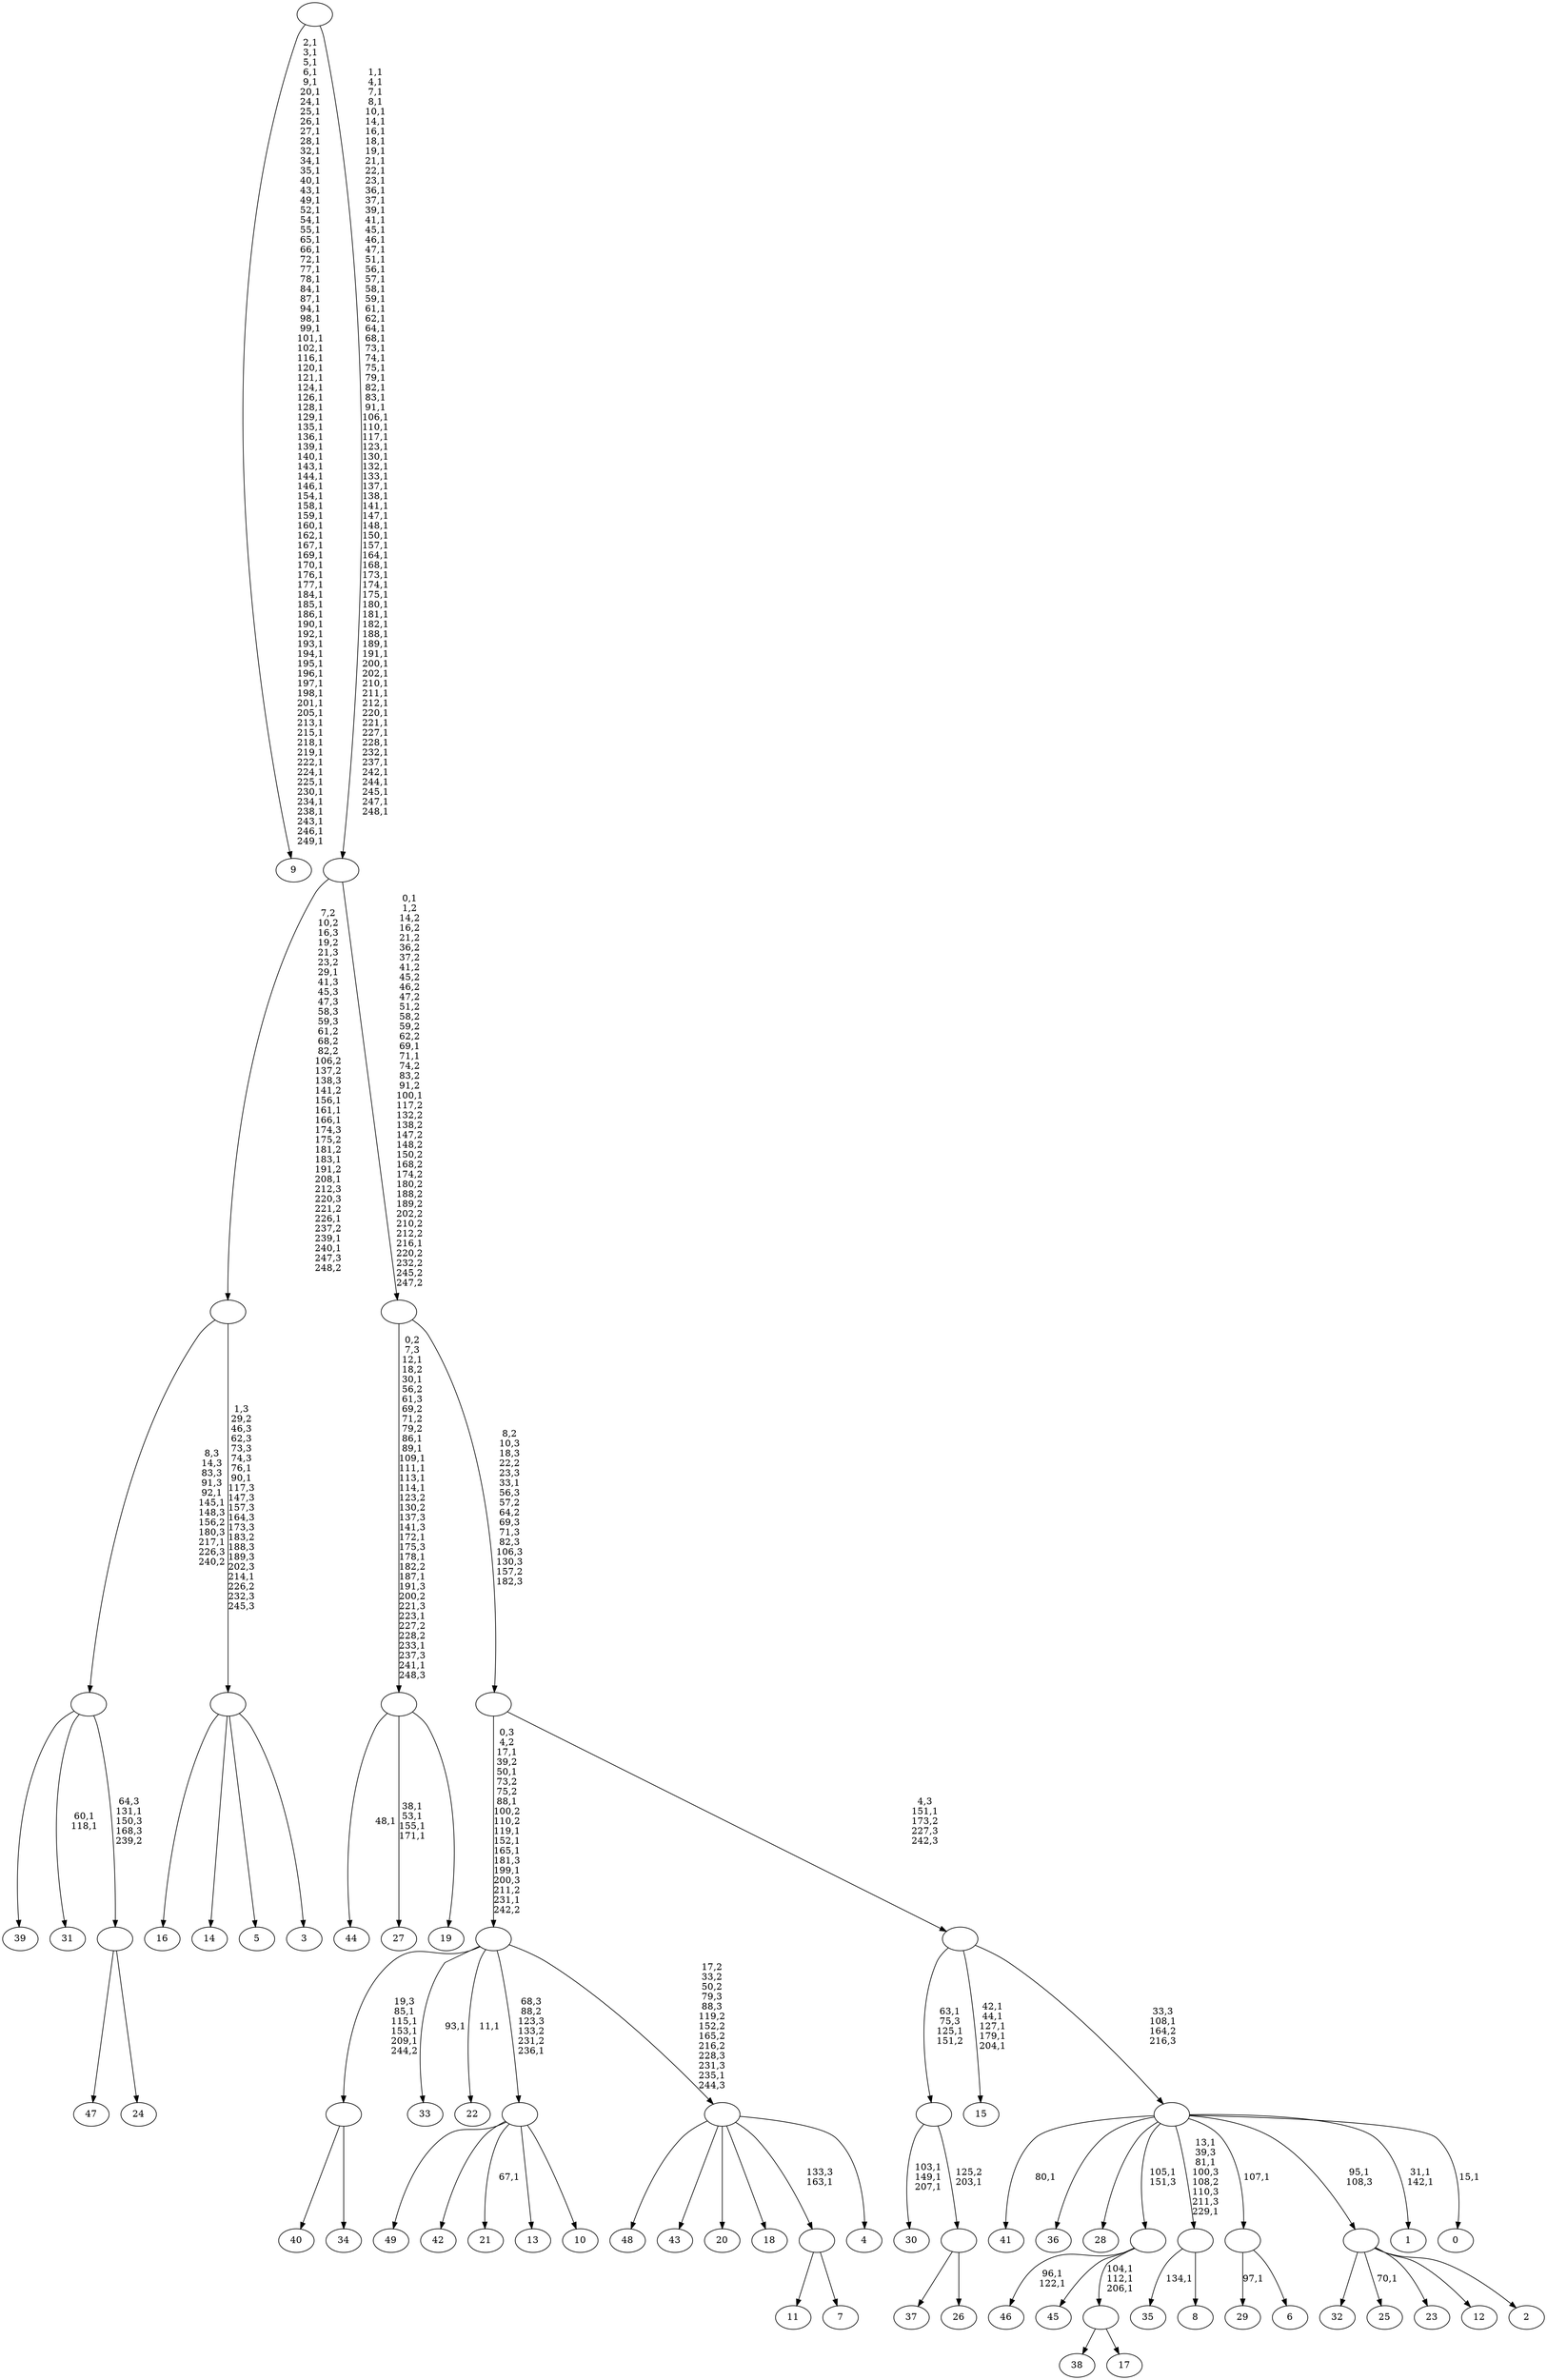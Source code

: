 digraph T {
	300 [label="49"]
	299 [label="48"]
	298 [label="47"]
	297 [label="46"]
	294 [label="45"]
	293 [label="44"]
	291 [label="43"]
	290 [label="42"]
	289 [label="41"]
	287 [label="40"]
	286 [label="39"]
	285 [label="38"]
	284 [label="37"]
	283 [label="36"]
	282 [label="35"]
	280 [label="34"]
	279 [label=""]
	275 [label="33"]
	273 [label="32"]
	272 [label="31"]
	269 [label="30"]
	265 [label="29"]
	263 [label="28"]
	262 [label="27"]
	257 [label="26"]
	256 [label=""]
	255 [label=""]
	253 [label="25"]
	251 [label="24"]
	250 [label=""]
	249 [label=""]
	246 [label="23"]
	245 [label="22"]
	243 [label="21"]
	241 [label="20"]
	240 [label="19"]
	239 [label=""]
	225 [label="18"]
	224 [label="17"]
	223 [label=""]
	220 [label=""]
	219 [label="16"]
	218 [label="15"]
	212 [label="14"]
	211 [label="13"]
	210 [label="12"]
	209 [label="11"]
	208 [label="10"]
	207 [label=""]
	206 [label="9"]
	123 [label="8"]
	122 [label=""]
	119 [label="7"]
	118 [label=""]
	117 [label="6"]
	116 [label=""]
	115 [label="5"]
	114 [label="4"]
	113 [label=""]
	112 [label=""]
	104 [label="3"]
	103 [label=""]
	100 [label=""]
	91 [label="2"]
	90 [label=""]
	89 [label="1"]
	86 [label="0"]
	84 [label=""]
	83 [label=""]
	82 [label=""]
	81 [label=""]
	76 [label=""]
	0 [label=""]
	279 -> 287 [label=""]
	279 -> 280 [label=""]
	256 -> 284 [label=""]
	256 -> 257 [label=""]
	255 -> 269 [label="103,1\n149,1\n207,1"]
	255 -> 256 [label="125,2\n203,1"]
	250 -> 298 [label=""]
	250 -> 251 [label=""]
	249 -> 272 [label="60,1\n118,1"]
	249 -> 286 [label=""]
	249 -> 250 [label="64,3\n131,1\n150,3\n168,3\n239,2"]
	239 -> 262 [label="38,1\n53,1\n155,1\n171,1"]
	239 -> 293 [label="48,1"]
	239 -> 240 [label=""]
	223 -> 285 [label=""]
	223 -> 224 [label=""]
	220 -> 223 [label="104,1\n112,1\n206,1"]
	220 -> 297 [label="96,1\n122,1"]
	220 -> 294 [label=""]
	207 -> 243 [label="67,1"]
	207 -> 300 [label=""]
	207 -> 290 [label=""]
	207 -> 211 [label=""]
	207 -> 208 [label=""]
	122 -> 282 [label="134,1"]
	122 -> 123 [label=""]
	118 -> 209 [label=""]
	118 -> 119 [label=""]
	116 -> 265 [label="97,1"]
	116 -> 117 [label=""]
	113 -> 299 [label=""]
	113 -> 291 [label=""]
	113 -> 241 [label=""]
	113 -> 225 [label=""]
	113 -> 118 [label="133,3\n163,1"]
	113 -> 114 [label=""]
	112 -> 245 [label="11,1"]
	112 -> 275 [label="93,1"]
	112 -> 279 [label="19,3\n85,1\n115,1\n153,1\n209,1\n244,2"]
	112 -> 207 [label="68,3\n88,2\n123,3\n133,2\n231,2\n236,1"]
	112 -> 113 [label="17,2\n33,2\n50,2\n79,3\n88,3\n119,2\n152,2\n165,2\n216,2\n228,3\n231,3\n235,1\n244,3"]
	103 -> 219 [label=""]
	103 -> 212 [label=""]
	103 -> 115 [label=""]
	103 -> 104 [label=""]
	100 -> 103 [label="1,3\n29,2\n46,3\n62,3\n73,3\n74,3\n76,1\n90,1\n117,3\n147,3\n157,3\n164,3\n173,3\n183,2\n188,3\n189,3\n202,3\n214,1\n226,2\n232,3\n245,3"]
	100 -> 249 [label="8,3\n14,3\n83,3\n91,3\n92,1\n145,1\n148,3\n156,2\n180,3\n217,1\n226,3\n240,2"]
	90 -> 253 [label="70,1"]
	90 -> 273 [label=""]
	90 -> 246 [label=""]
	90 -> 210 [label=""]
	90 -> 91 [label=""]
	84 -> 86 [label="15,1"]
	84 -> 89 [label="31,1\n142,1"]
	84 -> 122 [label="13,1\n39,3\n81,1\n100,3\n108,2\n110,3\n211,3\n229,1"]
	84 -> 289 [label="80,1"]
	84 -> 283 [label=""]
	84 -> 263 [label=""]
	84 -> 220 [label="105,1\n151,3"]
	84 -> 116 [label="107,1"]
	84 -> 90 [label="95,1\n108,3"]
	83 -> 218 [label="42,1\n44,1\n127,1\n179,1\n204,1"]
	83 -> 255 [label="63,1\n75,3\n125,1\n151,2"]
	83 -> 84 [label="33,3\n108,1\n164,2\n216,3"]
	82 -> 112 [label="0,3\n4,2\n17,1\n39,2\n50,1\n73,2\n75,2\n88,1\n100,2\n110,2\n119,1\n152,1\n165,1\n181,3\n199,1\n200,3\n211,2\n231,1\n242,2"]
	82 -> 83 [label="4,3\n151,1\n173,2\n227,3\n242,3"]
	81 -> 239 [label="0,2\n7,3\n12,1\n18,2\n30,1\n56,2\n61,3\n69,2\n71,2\n79,2\n86,1\n89,1\n109,1\n111,1\n113,1\n114,1\n123,2\n130,2\n137,3\n141,3\n172,1\n175,3\n178,1\n182,2\n187,1\n191,3\n200,2\n221,3\n223,1\n227,2\n228,2\n233,1\n237,3\n241,1\n248,3"]
	81 -> 82 [label="8,2\n10,3\n18,3\n22,2\n23,3\n33,1\n56,3\n57,2\n64,2\n69,3\n71,3\n82,3\n106,3\n130,3\n157,2\n182,3"]
	76 -> 81 [label="0,1\n1,2\n14,2\n16,2\n21,2\n36,2\n37,2\n41,2\n45,2\n46,2\n47,2\n51,2\n58,2\n59,2\n62,2\n69,1\n71,1\n74,2\n83,2\n91,2\n100,1\n117,2\n132,2\n138,2\n147,2\n148,2\n150,2\n168,2\n174,2\n180,2\n188,2\n189,2\n202,2\n210,2\n212,2\n216,1\n220,2\n232,2\n245,2\n247,2"]
	76 -> 100 [label="7,2\n10,2\n16,3\n19,2\n21,3\n23,2\n29,1\n41,3\n45,3\n47,3\n58,3\n59,3\n61,2\n68,2\n82,2\n106,2\n137,2\n138,3\n141,2\n156,1\n161,1\n166,1\n174,3\n175,2\n181,2\n183,1\n191,2\n208,1\n212,3\n220,3\n221,2\n226,1\n237,2\n239,1\n240,1\n247,3\n248,2"]
	0 -> 76 [label="1,1\n4,1\n7,1\n8,1\n10,1\n14,1\n16,1\n18,1\n19,1\n21,1\n22,1\n23,1\n36,1\n37,1\n39,1\n41,1\n45,1\n46,1\n47,1\n51,1\n56,1\n57,1\n58,1\n59,1\n61,1\n62,1\n64,1\n68,1\n73,1\n74,1\n75,1\n79,1\n82,1\n83,1\n91,1\n106,1\n110,1\n117,1\n123,1\n130,1\n132,1\n133,1\n137,1\n138,1\n141,1\n147,1\n148,1\n150,1\n157,1\n164,1\n168,1\n173,1\n174,1\n175,1\n180,1\n181,1\n182,1\n188,1\n189,1\n191,1\n200,1\n202,1\n210,1\n211,1\n212,1\n220,1\n221,1\n227,1\n228,1\n232,1\n237,1\n242,1\n244,1\n245,1\n247,1\n248,1"]
	0 -> 206 [label="2,1\n3,1\n5,1\n6,1\n9,1\n20,1\n24,1\n25,1\n26,1\n27,1\n28,1\n32,1\n34,1\n35,1\n40,1\n43,1\n49,1\n52,1\n54,1\n55,1\n65,1\n66,1\n72,1\n77,1\n78,1\n84,1\n87,1\n94,1\n98,1\n99,1\n101,1\n102,1\n116,1\n120,1\n121,1\n124,1\n126,1\n128,1\n129,1\n135,1\n136,1\n139,1\n140,1\n143,1\n144,1\n146,1\n154,1\n158,1\n159,1\n160,1\n162,1\n167,1\n169,1\n170,1\n176,1\n177,1\n184,1\n185,1\n186,1\n190,1\n192,1\n193,1\n194,1\n195,1\n196,1\n197,1\n198,1\n201,1\n205,1\n213,1\n215,1\n218,1\n219,1\n222,1\n224,1\n225,1\n230,1\n234,1\n238,1\n243,1\n246,1\n249,1"]
}
